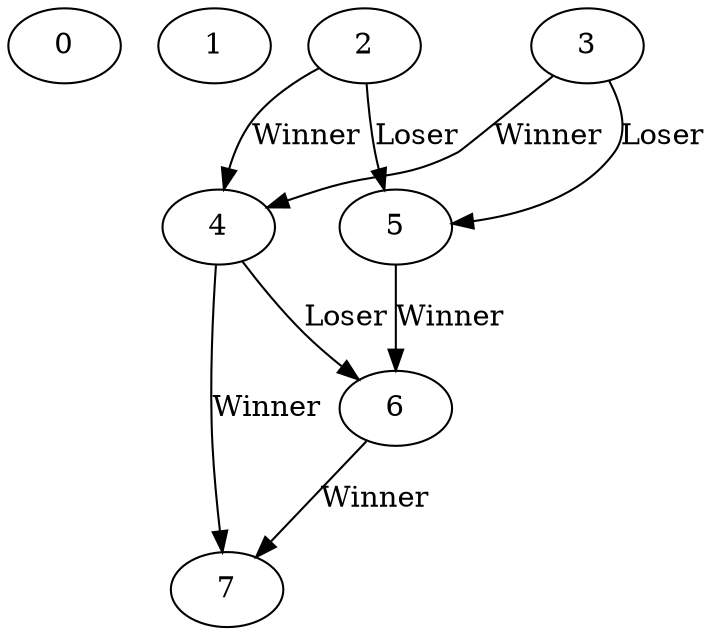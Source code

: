 digraph {
    0 [ ]
    1 [ ]
    2 [ ]
    3 [ ]
    4 [ ]
    5 [ ]
    6 [ ]
    7 [ ]
    3 -> 4 [ label = "Winner" ]
    2 -> 4 [ label = "Winner" ]
    3 -> 5 [ label = "Loser" ]
    2 -> 5 [ label = "Loser" ]
    4 -> 6 [ label = "Loser" ]
    5 -> 6 [ label = "Winner" ]
    6 -> 7 [ label = "Winner" ]
    4 -> 7 [ label = "Winner" ]
}
